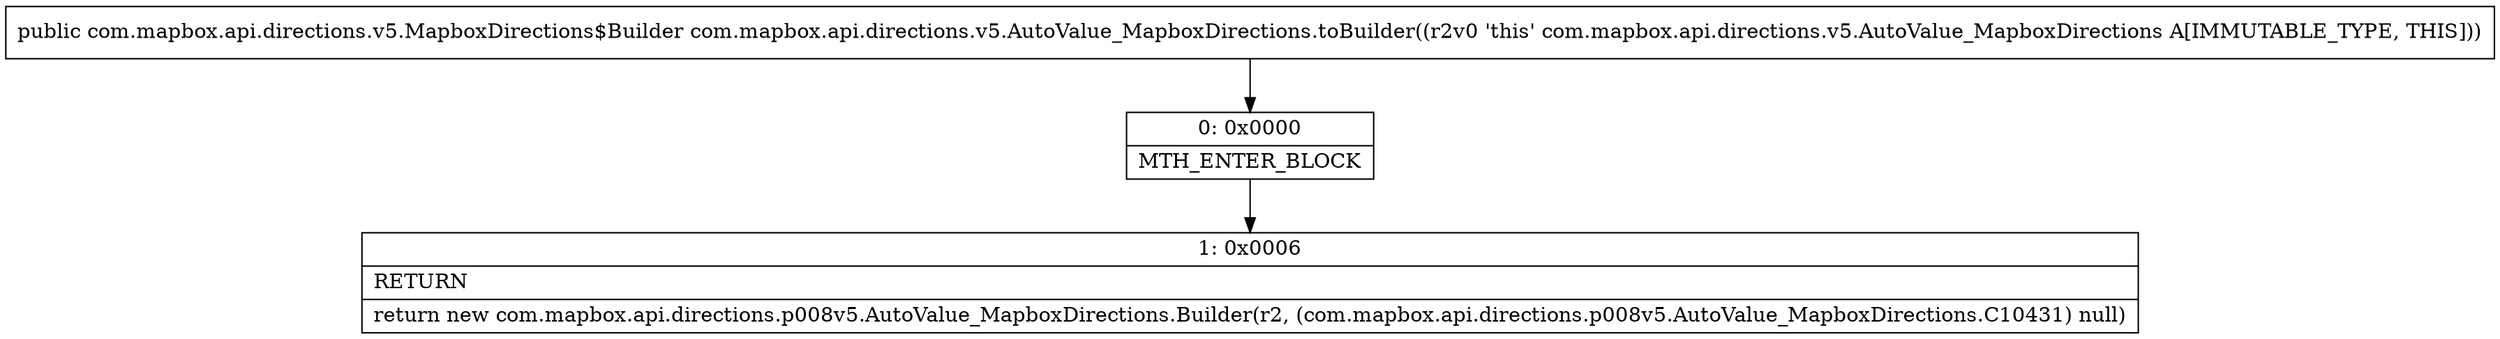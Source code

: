 digraph "CFG forcom.mapbox.api.directions.v5.AutoValue_MapboxDirections.toBuilder()Lcom\/mapbox\/api\/directions\/v5\/MapboxDirections$Builder;" {
Node_0 [shape=record,label="{0\:\ 0x0000|MTH_ENTER_BLOCK\l}"];
Node_1 [shape=record,label="{1\:\ 0x0006|RETURN\l|return new com.mapbox.api.directions.p008v5.AutoValue_MapboxDirections.Builder(r2, (com.mapbox.api.directions.p008v5.AutoValue_MapboxDirections.C10431) null)\l}"];
MethodNode[shape=record,label="{public com.mapbox.api.directions.v5.MapboxDirections$Builder com.mapbox.api.directions.v5.AutoValue_MapboxDirections.toBuilder((r2v0 'this' com.mapbox.api.directions.v5.AutoValue_MapboxDirections A[IMMUTABLE_TYPE, THIS])) }"];
MethodNode -> Node_0;
Node_0 -> Node_1;
}

